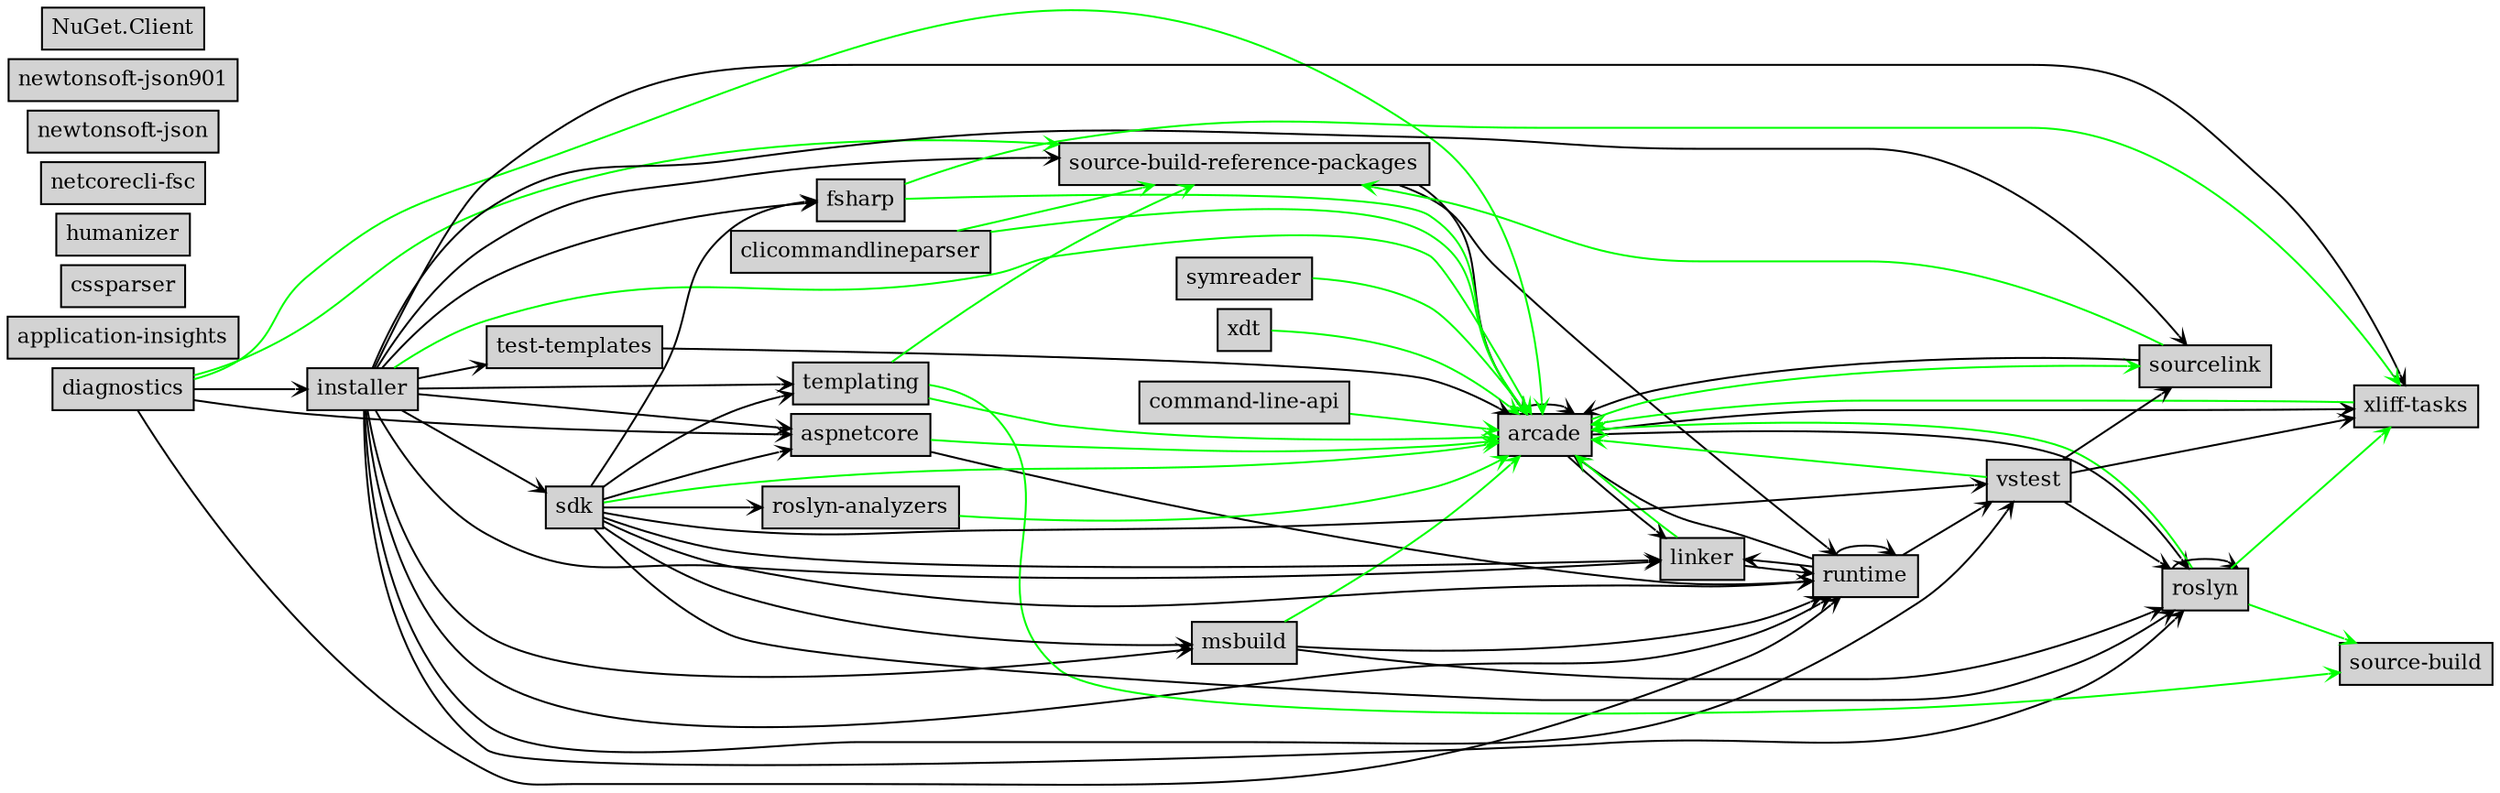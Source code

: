 
digraph {
node[
  shape=rect
  width=0 height=0 margin=0.07
  style=filled
  fontsize=11]
edge[
  penwidth=1
  arrowsize=0.6
  arrowhead=vee
  pencolor="#444444"]
rankdir = LR
nodesep = 0.07
ranksep = 0.5

"source-build-reference-packages"
"source-build-reference-packages" -> "arcade"
"source-build-reference-packages" -> "runtime"
"sourcelink"
"sourcelink" -> "arcade"
"sourcelink" -> "source-build-reference-packages" [color = green]
"arcade"
"arcade" -> "arcade"
"arcade" -> "roslyn"
"arcade" -> "linker"
"arcade" -> "sourcelink" [color = green]
"arcade" -> "xliff-tasks"
"application-insights"
"cssparser"
"humanizer"
"netcorecli-fsc"
"newtonsoft-json"
"newtonsoft-json901"
"xdt"
"xdt" -> "arcade" [color = green]
"clicommandlineparser"
"clicommandlineparser" -> "arcade" [color = green]
"clicommandlineparser" -> "source-build-reference-packages" [color = green]
"command-line-api"
"command-line-api" -> "arcade" [color = green]
"diagnostics"
"diagnostics" -> "arcade" [color = green]
"diagnostics" -> "installer"
"diagnostics" -> "source-build-reference-packages" [color = green]
"diagnostics" -> "aspnetcore"
"diagnostics" -> "runtime"
"roslyn"
"roslyn" -> "xliff-tasks" [color = green]
"roslyn" -> "source-build" [color = green]
"roslyn" -> "arcade" [color = green]
"roslyn" -> "roslyn"
"symreader"
"symreader" -> "arcade" [color = green]
"test-templates"
"test-templates" -> "arcade"
"xliff-tasks"
"xliff-tasks" -> "arcade" [color = green]
"linker"
"linker" -> "arcade" [color = green]
"linker" -> "runtime"
"msbuild"
"msbuild" -> "arcade" [color = green]
"msbuild" -> "runtime"
"msbuild" -> "roslyn"
"NuGet.Client"
"runtime"
"runtime" -> "arcade"
"runtime" -> "vstest"
"runtime" -> "runtime"
"runtime" -> "linker"
"templating"
"templating" -> "source-build" [color = green]
"templating" -> "source-build-reference-packages" [color = green]
"templating" -> "arcade" [color = green]
"roslyn-analyzers"
"roslyn-analyzers" -> "arcade" [color = green]
"aspnetcore"
"aspnetcore" -> "runtime"
"aspnetcore" -> "arcade" [color = green]
"fsharp"
"fsharp" -> "xliff-tasks" [color = green]
"fsharp" -> "arcade" [color = green]
"sdk"
"sdk" -> "templating"
"sdk" -> "runtime"
"sdk" -> "msbuild"
"sdk" -> "fsharp"
"sdk" -> "roslyn"
"sdk" -> "aspnetcore"
"sdk" -> "vstest"
"sdk" -> "linker"
"sdk" -> "roslyn-analyzers"
"sdk" -> "arcade" [color = green]
"vstest"
"vstest" -> "arcade" [color = green]
"vstest" -> "roslyn"
"vstest" -> "sourcelink"
"vstest" -> "xliff-tasks"
"installer"
"installer" -> "runtime"
"installer" -> "aspnetcore"
"installer" -> "test-templates"
"installer" -> "templating"
"installer" -> "sdk"
"installer" -> "fsharp"
"installer" -> "vstest"
"installer" -> "linker"
"installer" -> "roslyn"
"installer" -> "msbuild"
"installer" -> "arcade" [color = green]
"installer" -> "source-build-reference-packages"
"installer" -> "sourcelink"
"installer" -> "xliff-tasks"
}